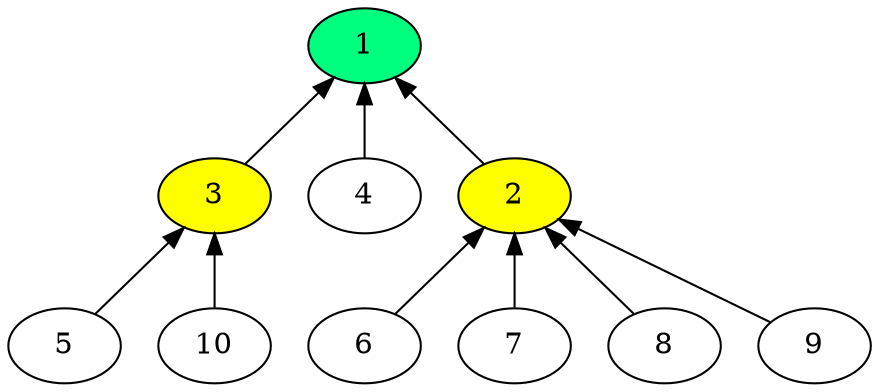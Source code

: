digraph time_source_tree {
  rankdir="BT";
  "2" -> "1";
  "3" -> "1";
  "4" -> "1";
  "5" -> "3";
  "6" -> "2";
  "7" -> "2";
  "8" -> "2";
  "9" -> "2";
  "10" -> "3";
  "1" [fillcolor="yellow" style="filled"];
  "2" [fillcolor="yellow" style="filled"];
  "3" [fillcolor="yellow" style="filled"];
  "1" [rank="source" fillcolor="#00FF7F" style="filled"];
}
